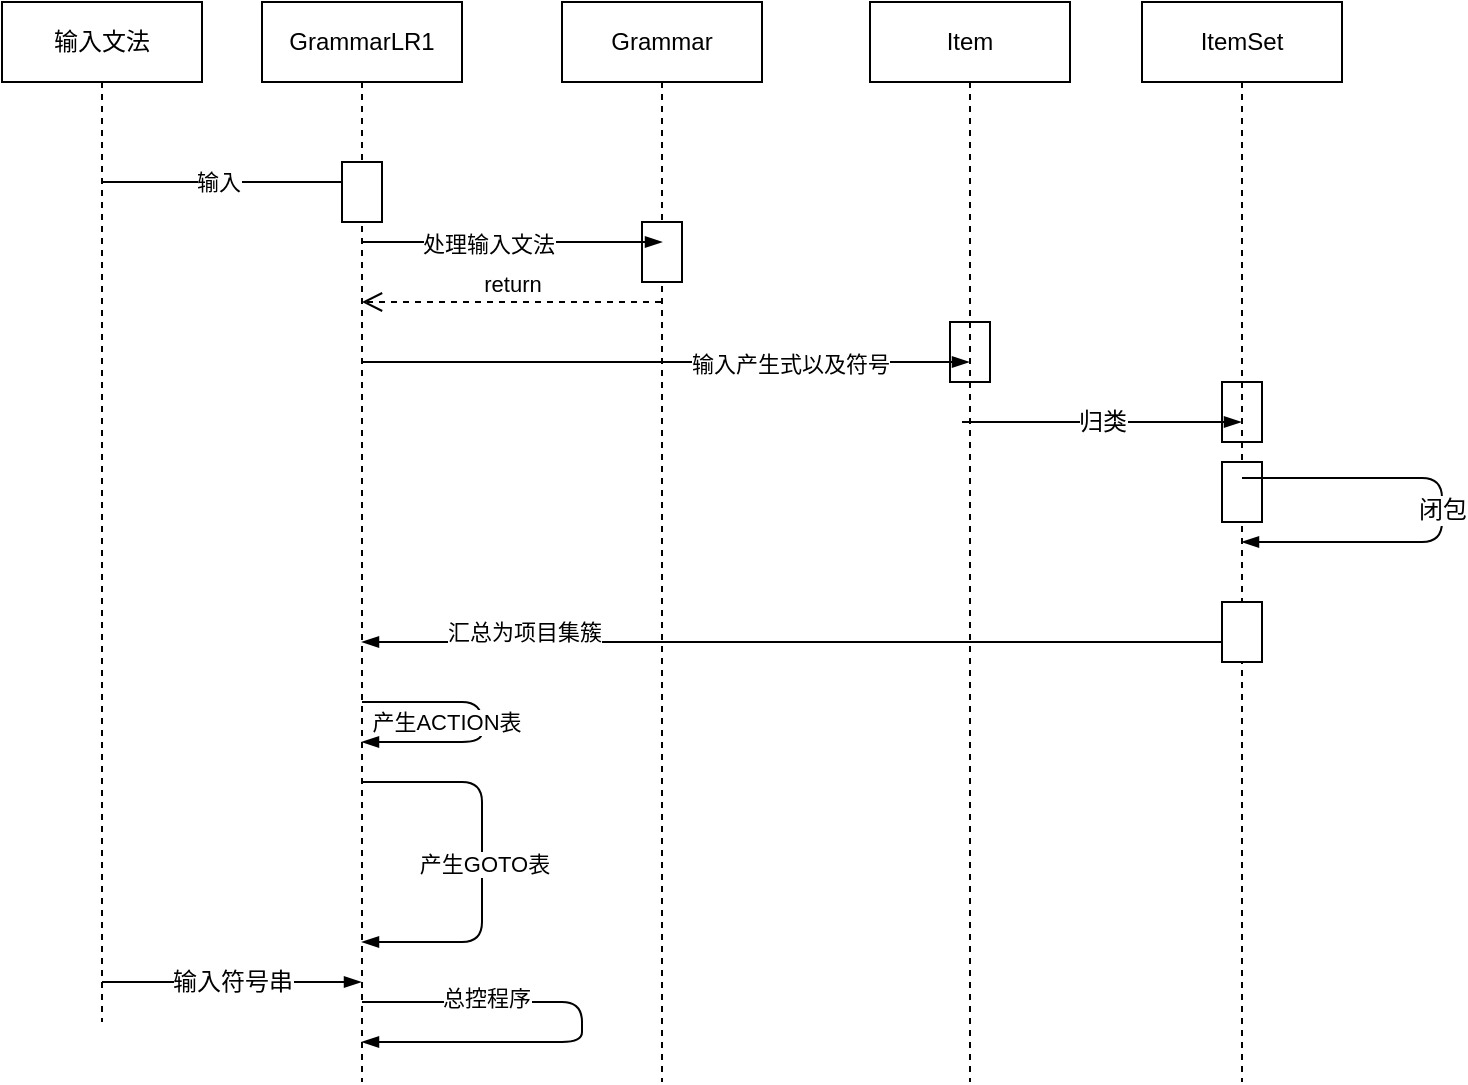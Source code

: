 <mxfile>
    <diagram id="TxR7U_TgFbWGGVTVockq" name="第 1 页">
        <mxGraphModel dx="1490" dy="680" grid="1" gridSize="10" guides="1" tooltips="1" connect="1" arrows="1" fold="1" page="1" pageScale="1" pageWidth="827" pageHeight="1169" math="0" shadow="0">
            <root>
                <mxCell id="0"/>
                <mxCell id="1" parent="0"/>
                <mxCell id="29" value="" style="rounded=0;whiteSpace=wrap;html=1;" vertex="1" parent="1">
                    <mxGeometry x="590" y="290" width="20" height="30" as="geometry"/>
                </mxCell>
                <mxCell id="27" value="" style="rounded=0;whiteSpace=wrap;html=1;" vertex="1" parent="1">
                    <mxGeometry x="454" y="260" width="20" height="30" as="geometry"/>
                </mxCell>
                <mxCell id="4" value="Grammar" style="shape=umlLifeline;perimeter=lifelinePerimeter;whiteSpace=wrap;html=1;container=1;collapsible=0;recursiveResize=0;outlineConnect=0;" vertex="1" parent="1">
                    <mxGeometry x="260" y="100" width="100" height="540" as="geometry"/>
                </mxCell>
                <mxCell id="25" value="" style="rounded=0;whiteSpace=wrap;html=1;" vertex="1" parent="4">
                    <mxGeometry x="40" y="110" width="20" height="30" as="geometry"/>
                </mxCell>
                <mxCell id="5" value="GrammarLR1" style="shape=umlLifeline;perimeter=lifelinePerimeter;whiteSpace=wrap;html=1;container=1;collapsible=0;recursiveResize=0;outlineConnect=0;" vertex="1" parent="1">
                    <mxGeometry x="110" y="100" width="100" height="540" as="geometry"/>
                </mxCell>
                <mxCell id="16" value="" style="edgeStyle=elbowEdgeStyle;fontSize=12;html=1;endArrow=blockThin;endFill=1;" edge="1" parent="5" target="6">
                    <mxGeometry width="160" relative="1" as="geometry">
                        <mxPoint x="50" y="180" as="sourcePoint"/>
                        <mxPoint x="210" y="180" as="targetPoint"/>
                        <Array as="points">
                            <mxPoint x="230" y="180"/>
                        </Array>
                    </mxGeometry>
                </mxCell>
                <mxCell id="17" value="输入产生式以及符号" style="edgeLabel;html=1;align=center;verticalAlign=middle;resizable=0;points=[];" vertex="1" connectable="0" parent="16">
                    <mxGeometry x="0.41" y="-1" relative="1" as="geometry">
                        <mxPoint as="offset"/>
                    </mxGeometry>
                </mxCell>
                <mxCell id="33" value="" style="edgeStyle=elbowEdgeStyle;fontSize=12;html=1;endArrow=blockThin;endFill=1;" edge="1" parent="5" target="5">
                    <mxGeometry width="160" relative="1" as="geometry">
                        <mxPoint x="50" y="350" as="sourcePoint"/>
                        <mxPoint x="130" y="400" as="targetPoint"/>
                        <Array as="points">
                            <mxPoint x="110" y="370"/>
                        </Array>
                    </mxGeometry>
                </mxCell>
                <mxCell id="34" value="产生ACTION表" style="edgeLabel;html=1;align=center;verticalAlign=middle;resizable=0;points=[];" vertex="1" connectable="0" parent="33">
                    <mxGeometry x="0.409" y="1" relative="1" as="geometry">
                        <mxPoint y="-11" as="offset"/>
                    </mxGeometry>
                </mxCell>
                <mxCell id="6" value="Item" style="shape=umlLifeline;perimeter=lifelinePerimeter;whiteSpace=wrap;html=1;container=1;collapsible=0;recursiveResize=0;outlineConnect=0;" vertex="1" parent="1">
                    <mxGeometry x="414" y="100" width="100" height="540" as="geometry"/>
                </mxCell>
                <mxCell id="18" value="归类" style="edgeStyle=elbowEdgeStyle;fontSize=12;html=1;endArrow=blockThin;endFill=1;elbow=horizontal;" edge="1" parent="6" target="7">
                    <mxGeometry width="160" relative="1" as="geometry">
                        <mxPoint x="46" y="210" as="sourcePoint"/>
                        <mxPoint x="206" y="210" as="targetPoint"/>
                        <Array as="points">
                            <mxPoint x="146" y="195"/>
                            <mxPoint x="116" y="210"/>
                        </Array>
                    </mxGeometry>
                </mxCell>
                <mxCell id="7" value="ItemSet" style="shape=umlLifeline;perimeter=lifelinePerimeter;whiteSpace=wrap;html=1;container=1;collapsible=0;recursiveResize=0;outlineConnect=0;" vertex="1" parent="1">
                    <mxGeometry x="550" y="100" width="100" height="540" as="geometry"/>
                </mxCell>
                <mxCell id="9" value="输入文法" style="shape=umlLifeline;perimeter=lifelinePerimeter;whiteSpace=wrap;html=1;container=1;collapsible=0;recursiveResize=0;outlineConnect=0;" vertex="1" parent="1">
                    <mxGeometry x="-20" y="100" width="100" height="510" as="geometry"/>
                </mxCell>
                <mxCell id="37" value="输入符号串" style="edgeStyle=elbowEdgeStyle;fontSize=12;html=1;endArrow=blockThin;endFill=1;" edge="1" parent="9" target="5">
                    <mxGeometry width="160" relative="1" as="geometry">
                        <mxPoint x="50" y="490" as="sourcePoint"/>
                        <mxPoint x="210" y="490" as="targetPoint"/>
                        <Array as="points">
                            <mxPoint x="140" y="480"/>
                        </Array>
                    </mxGeometry>
                </mxCell>
                <mxCell id="10" value="" style="edgeStyle=elbowEdgeStyle;fontSize=12;html=1;endArrow=blockThin;endFill=1;" edge="1" parent="1">
                    <mxGeometry width="160" relative="1" as="geometry">
                        <mxPoint x="30" y="190" as="sourcePoint"/>
                        <mxPoint x="170" y="190" as="targetPoint"/>
                        <Array as="points"/>
                    </mxGeometry>
                </mxCell>
                <mxCell id="11" value="输入" style="edgeLabel;html=1;align=center;verticalAlign=middle;resizable=0;points=[];" vertex="1" connectable="0" parent="10">
                    <mxGeometry x="-0.171" relative="1" as="geometry">
                        <mxPoint as="offset"/>
                    </mxGeometry>
                </mxCell>
                <mxCell id="12" value="" style="edgeStyle=elbowEdgeStyle;fontSize=12;html=1;endArrow=blockThin;endFill=1;" edge="1" parent="1">
                    <mxGeometry width="160" relative="1" as="geometry">
                        <mxPoint x="160" y="220" as="sourcePoint"/>
                        <mxPoint x="310" y="220" as="targetPoint"/>
                    </mxGeometry>
                </mxCell>
                <mxCell id="13" value="处理输入文法" style="edgeLabel;html=1;align=center;verticalAlign=middle;resizable=0;points=[];" vertex="1" connectable="0" parent="12">
                    <mxGeometry x="-0.16" y="-1" relative="1" as="geometry">
                        <mxPoint as="offset"/>
                    </mxGeometry>
                </mxCell>
                <mxCell id="15" value="return" style="html=1;verticalAlign=bottom;endArrow=open;dashed=1;endSize=8;" edge="1" parent="1" source="4" target="5">
                    <mxGeometry relative="1" as="geometry">
                        <mxPoint x="240" y="280" as="sourcePoint"/>
                        <mxPoint x="160" y="280" as="targetPoint"/>
                        <Array as="points">
                            <mxPoint x="270" y="250"/>
                        </Array>
                    </mxGeometry>
                </mxCell>
                <mxCell id="20" value="" style="edgeStyle=elbowEdgeStyle;fontSize=12;html=1;endArrow=blockThin;endFill=1;" edge="1" parent="1" source="7" target="5">
                    <mxGeometry width="160" relative="1" as="geometry">
                        <mxPoint x="480" y="460" as="sourcePoint"/>
                        <mxPoint x="640" y="460" as="targetPoint"/>
                        <Array as="points">
                            <mxPoint x="530" y="420"/>
                            <mxPoint x="360" y="400"/>
                            <mxPoint x="330" y="380"/>
                        </Array>
                    </mxGeometry>
                </mxCell>
                <mxCell id="21" value="汇总为项目集簇" style="edgeLabel;html=1;align=center;verticalAlign=middle;resizable=0;points=[];" vertex="1" connectable="0" parent="20">
                    <mxGeometry x="0.689" y="3" relative="1" as="geometry">
                        <mxPoint x="12" y="-8" as="offset"/>
                    </mxGeometry>
                </mxCell>
                <mxCell id="30" value="" style="rounded=0;whiteSpace=wrap;html=1;" vertex="1" parent="1">
                    <mxGeometry x="590" y="330" width="20" height="30" as="geometry"/>
                </mxCell>
                <mxCell id="31" value="" style="rounded=0;whiteSpace=wrap;html=1;" vertex="1" parent="1">
                    <mxGeometry x="590" y="400" width="20" height="30" as="geometry"/>
                </mxCell>
                <mxCell id="19" value="闭包" style="edgeStyle=elbowEdgeStyle;fontSize=12;html=1;endArrow=blockThin;endFill=1;" edge="1" parent="1" target="7">
                    <mxGeometry width="160" relative="1" as="geometry">
                        <mxPoint x="600" y="338" as="sourcePoint"/>
                        <mxPoint x="720" y="370" as="targetPoint"/>
                        <Array as="points">
                            <mxPoint x="700" y="370"/>
                        </Array>
                    </mxGeometry>
                </mxCell>
                <mxCell id="35" value="" style="edgeStyle=elbowEdgeStyle;fontSize=12;html=1;endArrow=blockThin;endFill=1;" edge="1" parent="1" target="5">
                    <mxGeometry width="160" relative="1" as="geometry">
                        <mxPoint x="160" y="490" as="sourcePoint"/>
                        <mxPoint x="170" y="560" as="targetPoint"/>
                        <Array as="points">
                            <mxPoint x="220" y="570"/>
                            <mxPoint x="190" y="570"/>
                            <mxPoint x="230" y="560"/>
                            <mxPoint x="240" y="540"/>
                        </Array>
                    </mxGeometry>
                </mxCell>
                <mxCell id="36" value="产生GOTO表" style="edgeLabel;html=1;align=center;verticalAlign=middle;resizable=0;points=[];" vertex="1" connectable="0" parent="35">
                    <mxGeometry x="0.25" y="1" relative="1" as="geometry">
                        <mxPoint y="-24" as="offset"/>
                    </mxGeometry>
                </mxCell>
                <mxCell id="41" value="" style="edgeStyle=elbowEdgeStyle;fontSize=12;html=1;endArrow=blockThin;endFill=1;" edge="1" parent="1">
                    <mxGeometry width="160" relative="1" as="geometry">
                        <mxPoint x="160" y="600" as="sourcePoint"/>
                        <mxPoint x="160" y="620" as="targetPoint"/>
                        <Array as="points">
                            <mxPoint x="270" y="640"/>
                        </Array>
                    </mxGeometry>
                </mxCell>
                <mxCell id="42" value="总控程序" style="edgeLabel;html=1;align=center;verticalAlign=middle;resizable=0;points=[];" vertex="1" connectable="0" parent="41">
                    <mxGeometry x="-0.483" y="2" relative="1" as="geometry">
                        <mxPoint as="offset"/>
                    </mxGeometry>
                </mxCell>
                <mxCell id="43" value="" style="rounded=0;whiteSpace=wrap;html=1;" vertex="1" parent="1">
                    <mxGeometry x="150" y="180" width="20" height="30" as="geometry"/>
                </mxCell>
            </root>
        </mxGraphModel>
    </diagram>
</mxfile>